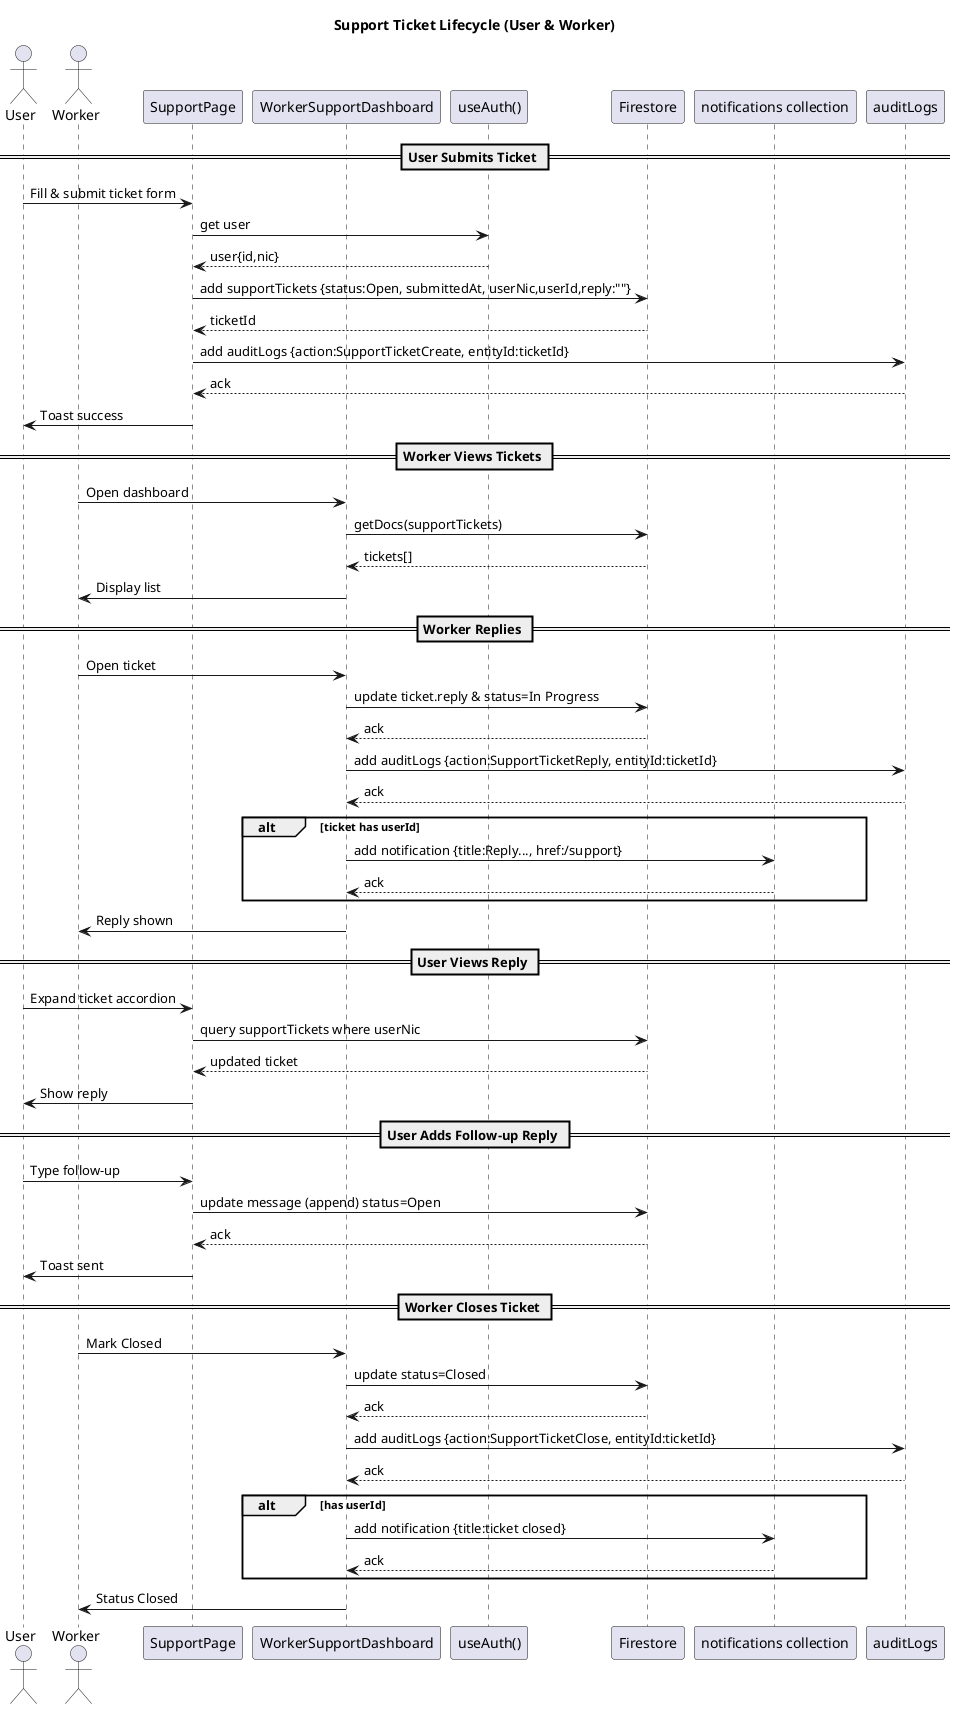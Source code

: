 @startuml support_ticket_flow
title Support Ticket Lifecycle (User & Worker)
' =====================================================================
' Based on support/page.tsx and worker/support/dashboard/page.tsx
' =====================================================================
actor User
actor Worker
participant UserUI as "SupportPage"
participant WorkerUI as "WorkerSupportDashboard"
participant Auth as "useAuth()"
participant FS as "Firestore"
participant Notify as "notifications collection"
participant AUD as "auditLogs"

== User Submits Ticket ==
User -> UserUI: Fill & submit ticket form
UserUI -> Auth: get user
Auth --> UserUI: user{id,nic}
UserUI -> FS: add supportTickets {status:Open, submittedAt, userNic,userId,reply:""}
FS --> UserUI: ticketId
UserUI -> AUD: add auditLogs {action:SupportTicketCreate, entityId:ticketId}
AUD --> UserUI: ack
UserUI -> User: Toast success

== Worker Views Tickets ==
Worker -> WorkerUI: Open dashboard
WorkerUI -> FS: getDocs(supportTickets)
FS --> WorkerUI: tickets[]
WorkerUI -> Worker: Display list

== Worker Replies ==
Worker -> WorkerUI: Open ticket
WorkerUI -> FS: update ticket.reply & status=In Progress
FS --> WorkerUI: ack
WorkerUI -> AUD: add auditLogs {action:SupportTicketReply, entityId:ticketId}
AUD --> WorkerUI: ack
alt ticket has userId
  WorkerUI -> Notify: add notification {title:Reply..., href:/support}
  Notify --> WorkerUI: ack
end
WorkerUI -> Worker: Reply shown

== User Views Reply ==
User -> UserUI: Expand ticket accordion
UserUI -> FS: query supportTickets where userNic
FS --> UserUI: updated ticket
UserUI -> User: Show reply

== User Adds Follow-up Reply ==
User -> UserUI: Type follow-up
UserUI -> FS: update message (append) status=Open
FS --> UserUI: ack
UserUI -> User: Toast sent

== Worker Closes Ticket ==
Worker -> WorkerUI: Mark Closed
WorkerUI -> FS: update status=Closed
FS --> WorkerUI: ack
WorkerUI -> AUD: add auditLogs {action:SupportTicketClose, entityId:ticketId}
AUD --> WorkerUI: ack
alt has userId
  WorkerUI -> Notify: add notification {title:ticket closed}
  Notify --> WorkerUI: ack
end
WorkerUI -> Worker: Status Closed
@enduml
